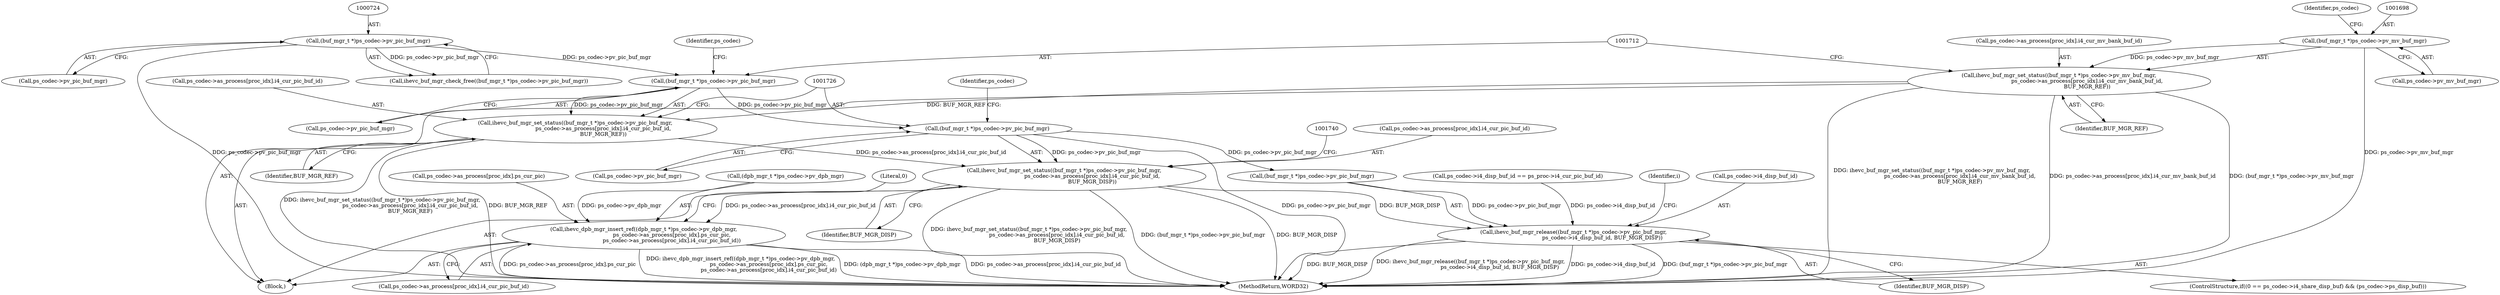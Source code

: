 digraph "0_Android_87fb7909c49e6a4510ba86ace1ffc83459c7e1b9@pointer" {
"1001724" [label="(Call,ihevc_buf_mgr_set_status((buf_mgr_t *)ps_codec->pv_pic_buf_mgr,\n                                 ps_codec->as_process[proc_idx].i4_cur_pic_buf_id,\n                                 BUF_MGR_DISP))"];
"1001725" [label="(Call,(buf_mgr_t *)ps_codec->pv_pic_buf_mgr)"];
"1001711" [label="(Call,(buf_mgr_t *)ps_codec->pv_pic_buf_mgr)"];
"1000723" [label="(Call,(buf_mgr_t *)ps_codec->pv_pic_buf_mgr)"];
"1001710" [label="(Call,ihevc_buf_mgr_set_status((buf_mgr_t *)ps_codec->pv_pic_buf_mgr,\n                                 ps_codec->as_process[proc_idx].i4_cur_pic_buf_id,\n                                 BUF_MGR_REF))"];
"1001696" [label="(Call,ihevc_buf_mgr_set_status((buf_mgr_t *)ps_codec->pv_mv_buf_mgr,\n                                 ps_codec->as_process[proc_idx].i4_cur_mv_bank_buf_id,\n                                 BUF_MGR_REF))"];
"1001697" [label="(Call,(buf_mgr_t *)ps_codec->pv_mv_buf_mgr)"];
"1001738" [label="(Call,ihevc_dpb_mgr_insert_ref((dpb_mgr_t *)ps_codec->pv_dpb_mgr,\n                                 ps_codec->as_process[proc_idx].ps_cur_pic,\n                                 ps_codec->as_process[proc_idx].i4_cur_pic_buf_id))"];
"1001768" [label="(Call,ihevc_buf_mgr_release((buf_mgr_t *)ps_codec->pv_pic_buf_mgr,\n                                  ps_codec->i4_disp_buf_id, BUF_MGR_DISP))"];
"1001724" [label="(Call,ihevc_buf_mgr_set_status((buf_mgr_t *)ps_codec->pv_pic_buf_mgr,\n                                 ps_codec->as_process[proc_idx].i4_cur_pic_buf_id,\n                                 BUF_MGR_DISP))"];
"1001777" [label="(Identifier,BUF_MGR_DISP)"];
"1000725" [label="(Call,ps_codec->pv_pic_buf_mgr)"];
"1001744" [label="(Call,ps_codec->as_process[proc_idx].ps_cur_pic)"];
"1001733" [label="(Identifier,ps_codec)"];
"1001737" [label="(Identifier,BUF_MGR_DISP)"];
"1001727" [label="(Call,ps_codec->pv_pic_buf_mgr)"];
"1001705" [label="(Identifier,ps_codec)"];
"1001768" [label="(Call,ihevc_buf_mgr_release((buf_mgr_t *)ps_codec->pv_pic_buf_mgr,\n                                  ps_codec->i4_disp_buf_id, BUF_MGR_DISP))"];
"1001725" [label="(Call,(buf_mgr_t *)ps_codec->pv_pic_buf_mgr)"];
"1001710" [label="(Call,ihevc_buf_mgr_set_status((buf_mgr_t *)ps_codec->pv_pic_buf_mgr,\n                                 ps_codec->as_process[proc_idx].i4_cur_pic_buf_id,\n                                 BUF_MGR_REF))"];
"1001780" [label="(Identifier,i)"];
"1001719" [label="(Identifier,ps_codec)"];
"1001255" [label="(Block,)"];
"1001751" [label="(Call,ps_codec->as_process[proc_idx].i4_cur_pic_buf_id)"];
"1001769" [label="(Call,(buf_mgr_t *)ps_codec->pv_pic_buf_mgr)"];
"1001918" [label="(MethodReturn,WORD32)"];
"1001716" [label="(Call,ps_codec->as_process[proc_idx].i4_cur_pic_buf_id)"];
"1001730" [label="(Call,ps_codec->as_process[proc_idx].i4_cur_pic_buf_id)"];
"1001699" [label="(Call,ps_codec->pv_mv_buf_mgr)"];
"1001696" [label="(Call,ihevc_buf_mgr_set_status((buf_mgr_t *)ps_codec->pv_mv_buf_mgr,\n                                 ps_codec->as_process[proc_idx].i4_cur_mv_bank_buf_id,\n                                 BUF_MGR_REF))"];
"1001697" [label="(Call,(buf_mgr_t *)ps_codec->pv_mv_buf_mgr)"];
"1000722" [label="(Call,ihevc_buf_mgr_check_free((buf_mgr_t *)ps_codec->pv_pic_buf_mgr))"];
"1001709" [label="(Identifier,BUF_MGR_REF)"];
"1000723" [label="(Call,(buf_mgr_t *)ps_codec->pv_pic_buf_mgr)"];
"1001738" [label="(Call,ihevc_dpb_mgr_insert_ref((dpb_mgr_t *)ps_codec->pv_dpb_mgr,\n                                 ps_codec->as_process[proc_idx].ps_cur_pic,\n                                 ps_codec->as_process[proc_idx].i4_cur_pic_buf_id))"];
"1001774" [label="(Call,ps_codec->i4_disp_buf_id)"];
"1001711" [label="(Call,(buf_mgr_t *)ps_codec->pv_pic_buf_mgr)"];
"1001320" [label="(Call,ps_codec->i4_disp_buf_id == ps_proc->i4_cur_pic_buf_id)"];
"1001739" [label="(Call,(dpb_mgr_t *)ps_codec->pv_dpb_mgr)"];
"1001758" [label="(ControlStructure,if((0 == ps_codec->i4_share_disp_buf) && (ps_codec->ps_disp_buf)))"];
"1001702" [label="(Call,ps_codec->as_process[proc_idx].i4_cur_mv_bank_buf_id)"];
"1001761" [label="(Literal,0)"];
"1001723" [label="(Identifier,BUF_MGR_REF)"];
"1001713" [label="(Call,ps_codec->pv_pic_buf_mgr)"];
"1001724" -> "1001255"  [label="AST: "];
"1001724" -> "1001737"  [label="CFG: "];
"1001725" -> "1001724"  [label="AST: "];
"1001730" -> "1001724"  [label="AST: "];
"1001737" -> "1001724"  [label="AST: "];
"1001740" -> "1001724"  [label="CFG: "];
"1001724" -> "1001918"  [label="DDG: ihevc_buf_mgr_set_status((buf_mgr_t *)ps_codec->pv_pic_buf_mgr,\n                                 ps_codec->as_process[proc_idx].i4_cur_pic_buf_id,\n                                 BUF_MGR_DISP)"];
"1001724" -> "1001918"  [label="DDG: (buf_mgr_t *)ps_codec->pv_pic_buf_mgr"];
"1001724" -> "1001918"  [label="DDG: BUF_MGR_DISP"];
"1001725" -> "1001724"  [label="DDG: ps_codec->pv_pic_buf_mgr"];
"1001710" -> "1001724"  [label="DDG: ps_codec->as_process[proc_idx].i4_cur_pic_buf_id"];
"1001724" -> "1001738"  [label="DDG: ps_codec->as_process[proc_idx].i4_cur_pic_buf_id"];
"1001724" -> "1001768"  [label="DDG: BUF_MGR_DISP"];
"1001725" -> "1001727"  [label="CFG: "];
"1001726" -> "1001725"  [label="AST: "];
"1001727" -> "1001725"  [label="AST: "];
"1001733" -> "1001725"  [label="CFG: "];
"1001725" -> "1001918"  [label="DDG: ps_codec->pv_pic_buf_mgr"];
"1001711" -> "1001725"  [label="DDG: ps_codec->pv_pic_buf_mgr"];
"1001725" -> "1001769"  [label="DDG: ps_codec->pv_pic_buf_mgr"];
"1001711" -> "1001710"  [label="AST: "];
"1001711" -> "1001713"  [label="CFG: "];
"1001712" -> "1001711"  [label="AST: "];
"1001713" -> "1001711"  [label="AST: "];
"1001719" -> "1001711"  [label="CFG: "];
"1001711" -> "1001710"  [label="DDG: ps_codec->pv_pic_buf_mgr"];
"1000723" -> "1001711"  [label="DDG: ps_codec->pv_pic_buf_mgr"];
"1000723" -> "1000722"  [label="AST: "];
"1000723" -> "1000725"  [label="CFG: "];
"1000724" -> "1000723"  [label="AST: "];
"1000725" -> "1000723"  [label="AST: "];
"1000722" -> "1000723"  [label="CFG: "];
"1000723" -> "1001918"  [label="DDG: ps_codec->pv_pic_buf_mgr"];
"1000723" -> "1000722"  [label="DDG: ps_codec->pv_pic_buf_mgr"];
"1001710" -> "1001255"  [label="AST: "];
"1001710" -> "1001723"  [label="CFG: "];
"1001716" -> "1001710"  [label="AST: "];
"1001723" -> "1001710"  [label="AST: "];
"1001726" -> "1001710"  [label="CFG: "];
"1001710" -> "1001918"  [label="DDG: BUF_MGR_REF"];
"1001710" -> "1001918"  [label="DDG: ihevc_buf_mgr_set_status((buf_mgr_t *)ps_codec->pv_pic_buf_mgr,\n                                 ps_codec->as_process[proc_idx].i4_cur_pic_buf_id,\n                                 BUF_MGR_REF)"];
"1001696" -> "1001710"  [label="DDG: BUF_MGR_REF"];
"1001696" -> "1001255"  [label="AST: "];
"1001696" -> "1001709"  [label="CFG: "];
"1001697" -> "1001696"  [label="AST: "];
"1001702" -> "1001696"  [label="AST: "];
"1001709" -> "1001696"  [label="AST: "];
"1001712" -> "1001696"  [label="CFG: "];
"1001696" -> "1001918"  [label="DDG: ihevc_buf_mgr_set_status((buf_mgr_t *)ps_codec->pv_mv_buf_mgr,\n                                 ps_codec->as_process[proc_idx].i4_cur_mv_bank_buf_id,\n                                 BUF_MGR_REF)"];
"1001696" -> "1001918"  [label="DDG: ps_codec->as_process[proc_idx].i4_cur_mv_bank_buf_id"];
"1001696" -> "1001918"  [label="DDG: (buf_mgr_t *)ps_codec->pv_mv_buf_mgr"];
"1001697" -> "1001696"  [label="DDG: ps_codec->pv_mv_buf_mgr"];
"1001697" -> "1001699"  [label="CFG: "];
"1001698" -> "1001697"  [label="AST: "];
"1001699" -> "1001697"  [label="AST: "];
"1001705" -> "1001697"  [label="CFG: "];
"1001697" -> "1001918"  [label="DDG: ps_codec->pv_mv_buf_mgr"];
"1001738" -> "1001255"  [label="AST: "];
"1001738" -> "1001751"  [label="CFG: "];
"1001739" -> "1001738"  [label="AST: "];
"1001744" -> "1001738"  [label="AST: "];
"1001751" -> "1001738"  [label="AST: "];
"1001761" -> "1001738"  [label="CFG: "];
"1001738" -> "1001918"  [label="DDG: ps_codec->as_process[proc_idx].i4_cur_pic_buf_id"];
"1001738" -> "1001918"  [label="DDG: ps_codec->as_process[proc_idx].ps_cur_pic"];
"1001738" -> "1001918"  [label="DDG: ihevc_dpb_mgr_insert_ref((dpb_mgr_t *)ps_codec->pv_dpb_mgr,\n                                 ps_codec->as_process[proc_idx].ps_cur_pic,\n                                 ps_codec->as_process[proc_idx].i4_cur_pic_buf_id)"];
"1001738" -> "1001918"  [label="DDG: (dpb_mgr_t *)ps_codec->pv_dpb_mgr"];
"1001739" -> "1001738"  [label="DDG: ps_codec->pv_dpb_mgr"];
"1001768" -> "1001758"  [label="AST: "];
"1001768" -> "1001777"  [label="CFG: "];
"1001769" -> "1001768"  [label="AST: "];
"1001774" -> "1001768"  [label="AST: "];
"1001777" -> "1001768"  [label="AST: "];
"1001780" -> "1001768"  [label="CFG: "];
"1001768" -> "1001918"  [label="DDG: (buf_mgr_t *)ps_codec->pv_pic_buf_mgr"];
"1001768" -> "1001918"  [label="DDG: BUF_MGR_DISP"];
"1001768" -> "1001918"  [label="DDG: ihevc_buf_mgr_release((buf_mgr_t *)ps_codec->pv_pic_buf_mgr,\n                                  ps_codec->i4_disp_buf_id, BUF_MGR_DISP)"];
"1001768" -> "1001918"  [label="DDG: ps_codec->i4_disp_buf_id"];
"1001769" -> "1001768"  [label="DDG: ps_codec->pv_pic_buf_mgr"];
"1001320" -> "1001768"  [label="DDG: ps_codec->i4_disp_buf_id"];
}
